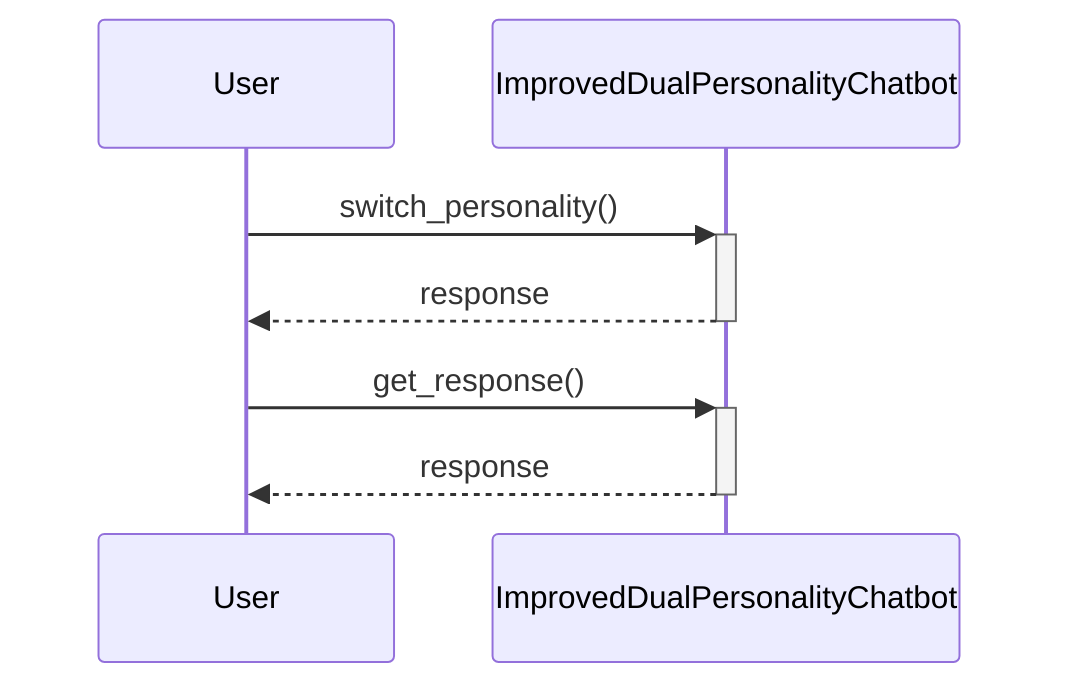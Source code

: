 sequenceDiagram
    participant User
    participant ImprovedDualPersonalityChatbot
    User->>+ImprovedDualPersonalityChatbot: switch_personality()
    ImprovedDualPersonalityChatbot-->>-User: response
    User->>+ImprovedDualPersonalityChatbot: get_response()
    ImprovedDualPersonalityChatbot-->>-User: response